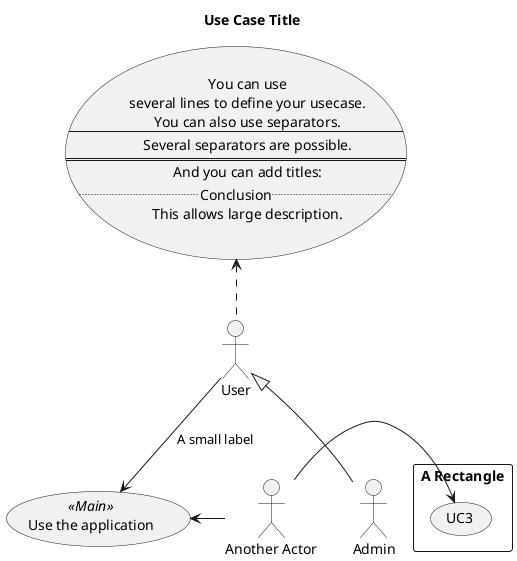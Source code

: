 @startuml
title "Use Case Title"
'actors
actor User
actor Admin
actor "Another Actor" as AnotherActor

User <|-- Admin

'use cases
rectangle "A Rectangle" {
  usecase UC3
}
usecase "Use the application" as UCUseTheApplication << Main >>
usecase UC1 as "You can use
several lines to define your usecase.
You can also use separators.
--
Several separators are possible.
==
And you can add titles:
..Conclusion..
This allows large description."

' uses
AnotherActor -> UCUseTheApplication
AnotherActor -> UC3
User .up.> UC1
User --> UCUseTheApplication : A small label

@enduml
